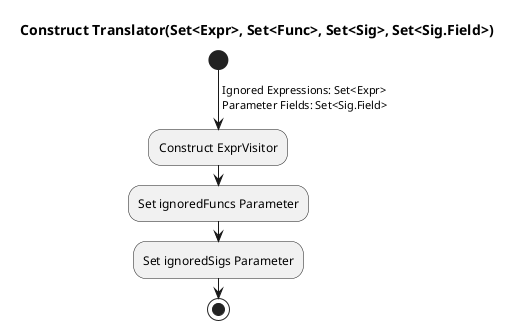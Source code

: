 @startuml
title Construct Translator(Set<Expr>, Set<Func>, Set<Sig>, Set<Sig.Field>)
start
 -> Ignored Expressions: Set<Expr>
 Parameter Fields: Set<Sig.Field>;
 :Construct ExprVisitor;
 :Set ignoredFuncs Parameter;
 :Set ignoredSigs Parameter;
stop
@enduml